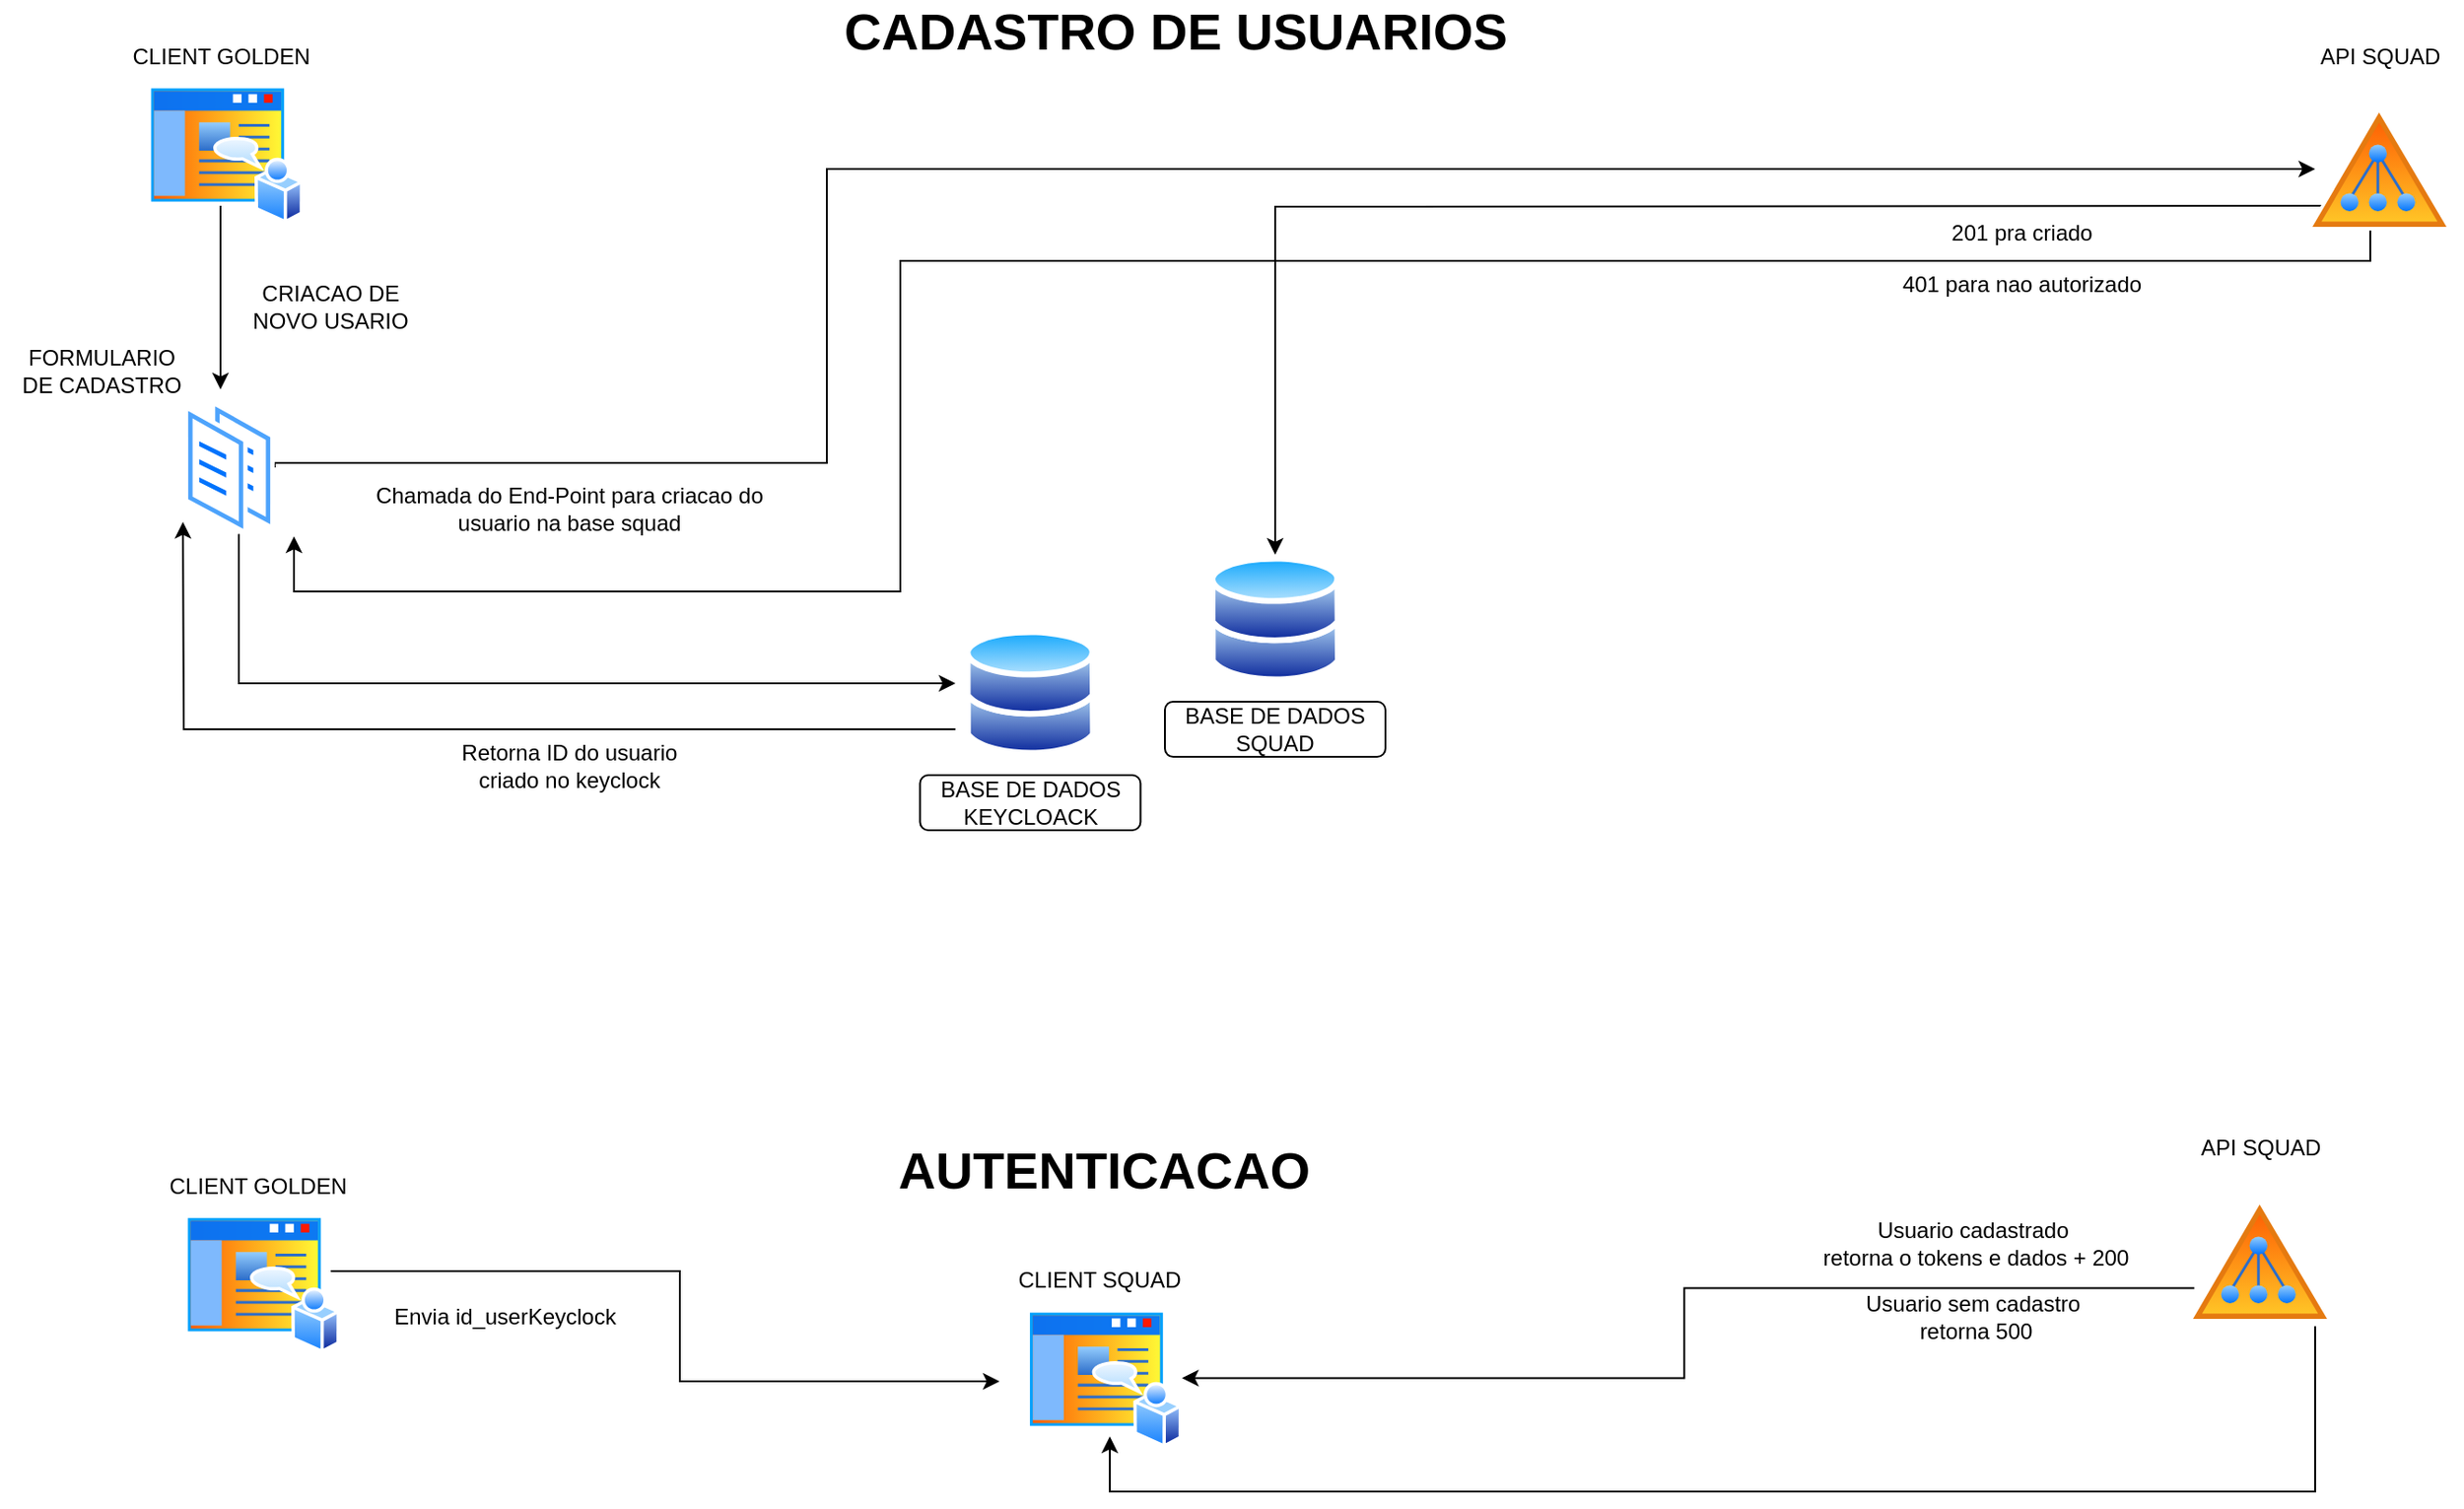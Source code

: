 <mxfile version="21.3.2" type="github">
  <diagram id="C5RBs43oDa-KdzZeNtuy" name="Page-1">
    <mxGraphModel dx="2474" dy="996" grid="1" gridSize="10" guides="1" tooltips="1" connect="1" arrows="1" fold="1" page="1" pageScale="1" pageWidth="827" pageHeight="1169" math="0" shadow="0">
      <root>
        <mxCell id="WIyWlLk6GJQsqaUBKTNV-0" />
        <mxCell id="WIyWlLk6GJQsqaUBKTNV-1" parent="WIyWlLk6GJQsqaUBKTNV-0" />
        <mxCell id="5m6G8Ji4z2jv-XGbMc68-5" style="edgeStyle=orthogonalEdgeStyle;rounded=0;orthogonalLoop=1;jettySize=auto;html=1;entryX=0.5;entryY=0;entryDx=0;entryDy=0;exitX=0.5;exitY=1;exitDx=0;exitDy=0;" edge="1" parent="WIyWlLk6GJQsqaUBKTNV-1" target="5m6G8Ji4z2jv-XGbMc68-39">
          <mxGeometry relative="1" as="geometry">
            <mxPoint x="1040" y="150" as="sourcePoint" />
            <mxPoint x="414" y="330" as="targetPoint" />
          </mxGeometry>
        </mxCell>
        <mxCell id="5m6G8Ji4z2jv-XGbMc68-21" style="edgeStyle=orthogonalEdgeStyle;rounded=0;orthogonalLoop=1;jettySize=auto;html=1;exitX=0.25;exitY=1;exitDx=0;exitDy=0;entryX=1;entryY=1;entryDx=0;entryDy=0;entryPerimeter=0;" edge="1" parent="WIyWlLk6GJQsqaUBKTNV-1" target="5m6G8Ji4z2jv-XGbMc68-8">
          <mxGeometry relative="1" as="geometry">
            <mxPoint x="1010" y="150" as="sourcePoint" />
            <Array as="points">
              <mxPoint x="1010" y="180" />
              <mxPoint x="210" y="180" />
              <mxPoint x="210" y="360" />
              <mxPoint x="-120" y="360" />
            </Array>
          </mxGeometry>
        </mxCell>
        <mxCell id="5m6G8Ji4z2jv-XGbMc68-6" style="edgeStyle=orthogonalEdgeStyle;rounded=0;orthogonalLoop=1;jettySize=auto;html=1;" edge="1" parent="WIyWlLk6GJQsqaUBKTNV-1">
          <mxGeometry relative="1" as="geometry">
            <mxPoint x="-160" y="250" as="targetPoint" />
            <mxPoint x="-160" y="150" as="sourcePoint" />
          </mxGeometry>
        </mxCell>
        <mxCell id="5m6G8Ji4z2jv-XGbMc68-2" value="BASE DE DADOS SQUAD" style="rounded=1;whiteSpace=wrap;html=1;" vertex="1" parent="WIyWlLk6GJQsqaUBKTNV-1">
          <mxGeometry x="354" y="420" width="120" height="30" as="geometry" />
        </mxCell>
        <mxCell id="5m6G8Ji4z2jv-XGbMc68-16" style="edgeStyle=orthogonalEdgeStyle;rounded=0;orthogonalLoop=1;jettySize=auto;html=1;entryX=0;entryY=0.5;entryDx=0;entryDy=0;entryPerimeter=0;" edge="1" parent="WIyWlLk6GJQsqaUBKTNV-1" source="5m6G8Ji4z2jv-XGbMc68-8">
          <mxGeometry relative="1" as="geometry">
            <mxPoint x="-150" y="370" as="sourcePoint" />
            <mxPoint x="240" y="410" as="targetPoint" />
            <Array as="points">
              <mxPoint x="-150" y="410" />
            </Array>
          </mxGeometry>
        </mxCell>
        <mxCell id="5m6G8Ji4z2jv-XGbMc68-19" style="edgeStyle=orthogonalEdgeStyle;rounded=0;orthogonalLoop=1;jettySize=auto;html=1;entryX=0;entryY=0.5;entryDx=0;entryDy=0;exitX=1;exitY=0.5;exitDx=0;exitDy=0;" edge="1" parent="WIyWlLk6GJQsqaUBKTNV-1" source="5m6G8Ji4z2jv-XGbMc68-54">
          <mxGeometry relative="1" as="geometry">
            <mxPoint x="980" y="130" as="targetPoint" />
            <Array as="points">
              <mxPoint x="-130" y="290" />
              <mxPoint x="170" y="290" />
              <mxPoint x="170" y="130" />
            </Array>
          </mxGeometry>
        </mxCell>
        <mxCell id="5m6G8Ji4z2jv-XGbMc68-8" value="&lt;br&gt;&lt;br&gt;" style="shape=image;whiteSpace=wrap;html=1;backgroundOutline=1;darkOpacity=0.05;perimeter=ellipsePerimeter;verticalAlign=top;labelBackgroundColor=default;shadow=0;dashed=0;spacingTop=3;" vertex="1" parent="WIyWlLk6GJQsqaUBKTNV-1">
          <mxGeometry x="-200" y="250" width="80" height="80" as="geometry" />
        </mxCell>
        <mxCell id="5m6G8Ji4z2jv-XGbMc68-12" value="BASE DE DADOS KEYCLOACK" style="rounded=1;whiteSpace=wrap;html=1;" vertex="1" parent="WIyWlLk6GJQsqaUBKTNV-1">
          <mxGeometry x="220.72" y="460" width="120" height="30" as="geometry" />
        </mxCell>
        <mxCell id="5m6G8Ji4z2jv-XGbMc68-14" value="CRIACAO DE NOVO USARIO" style="text;html=1;strokeColor=none;fillColor=none;align=center;verticalAlign=middle;whiteSpace=wrap;rounded=0;" vertex="1" parent="WIyWlLk6GJQsqaUBKTNV-1">
          <mxGeometry x="-150" y="190" width="100" height="30" as="geometry" />
        </mxCell>
        <mxCell id="5m6G8Ji4z2jv-XGbMc68-17" value="" style="endArrow=classic;html=1;rounded=0;exitX=0;exitY=1;exitDx=0;exitDy=-15;exitPerimeter=0;entryX=-0.009;entryY=0.895;entryDx=0;entryDy=0;entryPerimeter=0;" edge="1" parent="WIyWlLk6GJQsqaUBKTNV-1" target="5m6G8Ji4z2jv-XGbMc68-54">
          <mxGeometry width="50" height="50" relative="1" as="geometry">
            <mxPoint x="240" y="435" as="sourcePoint" />
            <mxPoint x="-178" y="332" as="targetPoint" />
            <Array as="points">
              <mxPoint x="-180" y="435" />
            </Array>
          </mxGeometry>
        </mxCell>
        <mxCell id="5m6G8Ji4z2jv-XGbMc68-18" value="Retorna ID do usuario criado no keyclock" style="text;html=1;strokeColor=none;fillColor=none;align=center;verticalAlign=middle;whiteSpace=wrap;rounded=0;" vertex="1" parent="WIyWlLk6GJQsqaUBKTNV-1">
          <mxGeometry x="-30" y="440" width="120" height="30" as="geometry" />
        </mxCell>
        <mxCell id="5m6G8Ji4z2jv-XGbMc68-20" value="Chamada do End-Point para criacao do usuario na base squad" style="text;html=1;strokeColor=none;fillColor=none;align=center;verticalAlign=middle;whiteSpace=wrap;rounded=0;" vertex="1" parent="WIyWlLk6GJQsqaUBKTNV-1">
          <mxGeometry x="-80" y="300" width="220" height="30" as="geometry" />
        </mxCell>
        <mxCell id="5m6G8Ji4z2jv-XGbMc68-23" value="&lt;b&gt;&lt;font style=&quot;font-size: 28px;&quot;&gt;CADASTRO DE USUARIOS&lt;/font&gt;&lt;/b&gt;" style="text;html=1;strokeColor=none;fillColor=none;align=center;verticalAlign=middle;whiteSpace=wrap;rounded=0;" vertex="1" parent="WIyWlLk6GJQsqaUBKTNV-1">
          <mxGeometry x="80" y="40" width="560" height="30" as="geometry" />
        </mxCell>
        <mxCell id="5m6G8Ji4z2jv-XGbMc68-24" value="&lt;b&gt;&lt;font style=&quot;font-size: 28px;&quot;&gt;AUTENTICACAO&lt;/font&gt;&lt;/b&gt;" style="text;html=1;strokeColor=none;fillColor=none;align=center;verticalAlign=middle;whiteSpace=wrap;rounded=0;" vertex="1" parent="WIyWlLk6GJQsqaUBKTNV-1">
          <mxGeometry x="40.78" y="660" width="560" height="30" as="geometry" />
        </mxCell>
        <mxCell id="5m6G8Ji4z2jv-XGbMc68-27" style="edgeStyle=orthogonalEdgeStyle;rounded=0;orthogonalLoop=1;jettySize=auto;html=1;entryX=0;entryY=0.5;entryDx=0;entryDy=0;" edge="1" parent="WIyWlLk6GJQsqaUBKTNV-1">
          <mxGeometry relative="1" as="geometry">
            <mxPoint x="264" y="790" as="targetPoint" />
            <mxPoint x="-100" y="730" as="sourcePoint" />
            <Array as="points">
              <mxPoint x="90" y="730" />
              <mxPoint x="90" y="790" />
              <mxPoint x="260" y="790" />
            </Array>
          </mxGeometry>
        </mxCell>
        <mxCell id="5m6G8Ji4z2jv-XGbMc68-31" style="edgeStyle=orthogonalEdgeStyle;rounded=0;orthogonalLoop=1;jettySize=auto;html=1;entryX=0.5;entryY=1;entryDx=0;entryDy=0;" edge="1" parent="WIyWlLk6GJQsqaUBKTNV-1">
          <mxGeometry relative="1" as="geometry">
            <mxPoint x="980" y="760" as="sourcePoint" />
            <mxPoint x="324" y="820" as="targetPoint" />
            <Array as="points">
              <mxPoint x="980" y="850" />
              <mxPoint x="324" y="850" />
            </Array>
          </mxGeometry>
        </mxCell>
        <mxCell id="5m6G8Ji4z2jv-XGbMc68-33" style="edgeStyle=orthogonalEdgeStyle;rounded=0;orthogonalLoop=1;jettySize=auto;html=1;exitX=0;exitY=0.75;exitDx=0;exitDy=0;" edge="1" parent="WIyWlLk6GJQsqaUBKTNV-1" source="5m6G8Ji4z2jv-XGbMc68-60" target="5m6G8Ji4z2jv-XGbMc68-46">
          <mxGeometry relative="1" as="geometry">
            <mxPoint x="910" y="740" as="sourcePoint" />
            <mxPoint x="384" y="790" as="targetPoint" />
          </mxGeometry>
        </mxCell>
        <mxCell id="5m6G8Ji4z2jv-XGbMc68-30" value="Envia id_userKeyclock" style="text;html=1;strokeColor=none;fillColor=none;align=center;verticalAlign=middle;whiteSpace=wrap;rounded=0;" vertex="1" parent="WIyWlLk6GJQsqaUBKTNV-1">
          <mxGeometry x="-80" y="740" width="150" height="30" as="geometry" />
        </mxCell>
        <mxCell id="5m6G8Ji4z2jv-XGbMc68-34" value="Usuario cadastrado&amp;nbsp;&lt;br&gt;retorna o tokens e dados + 200" style="text;html=1;align=center;verticalAlign=middle;resizable=0;points=[];autosize=1;strokeColor=none;fillColor=none;" vertex="1" parent="WIyWlLk6GJQsqaUBKTNV-1">
          <mxGeometry x="700" y="695" width="190" height="40" as="geometry" />
        </mxCell>
        <mxCell id="5m6G8Ji4z2jv-XGbMc68-37" value="Usuario sem cadastro&amp;nbsp;&lt;br&gt;retorna 500" style="text;html=1;align=center;verticalAlign=middle;resizable=0;points=[];autosize=1;strokeColor=none;fillColor=none;" vertex="1" parent="WIyWlLk6GJQsqaUBKTNV-1">
          <mxGeometry x="725" y="735" width="140" height="40" as="geometry" />
        </mxCell>
        <mxCell id="5m6G8Ji4z2jv-XGbMc68-38" value="" style="image;aspect=fixed;perimeter=ellipsePerimeter;html=1;align=center;shadow=0;dashed=0;spacingTop=3;image=img/lib/active_directory/databases.svg;" vertex="1" parent="WIyWlLk6GJQsqaUBKTNV-1">
          <mxGeometry x="245" y="380" width="71.43" height="70" as="geometry" />
        </mxCell>
        <mxCell id="5m6G8Ji4z2jv-XGbMc68-39" value="" style="image;aspect=fixed;perimeter=ellipsePerimeter;html=1;align=center;shadow=0;dashed=0;spacingTop=3;image=img/lib/active_directory/databases.svg;" vertex="1" parent="WIyWlLk6GJQsqaUBKTNV-1">
          <mxGeometry x="378.28" y="340" width="71.43" height="70" as="geometry" />
        </mxCell>
        <mxCell id="5m6G8Ji4z2jv-XGbMc68-41" value="" style="image;aspect=fixed;perimeter=ellipsePerimeter;html=1;align=center;shadow=0;dashed=0;spacingTop=3;image=img/lib/active_directory/home_page.svg;" vertex="1" parent="WIyWlLk6GJQsqaUBKTNV-1">
          <mxGeometry x="-200" y="83.5" width="85" height="76.5" as="geometry" />
        </mxCell>
        <mxCell id="5m6G8Ji4z2jv-XGbMc68-43" value="CLIENT GOLDEN" style="text;html=1;align=center;verticalAlign=middle;resizable=0;points=[];autosize=1;strokeColor=none;fillColor=none;" vertex="1" parent="WIyWlLk6GJQsqaUBKTNV-1">
          <mxGeometry x="-220" y="53.5" width="120" height="30" as="geometry" />
        </mxCell>
        <mxCell id="5m6G8Ji4z2jv-XGbMc68-44" value="" style="image;aspect=fixed;perimeter=ellipsePerimeter;html=1;align=center;shadow=0;dashed=0;spacingTop=3;image=img/lib/active_directory/home_page.svg;" vertex="1" parent="WIyWlLk6GJQsqaUBKTNV-1">
          <mxGeometry x="-180" y="698.5" width="85" height="76.5" as="geometry" />
        </mxCell>
        <mxCell id="5m6G8Ji4z2jv-XGbMc68-45" value="CLIENT GOLDEN" style="text;html=1;align=center;verticalAlign=middle;resizable=0;points=[];autosize=1;strokeColor=none;fillColor=none;" vertex="1" parent="WIyWlLk6GJQsqaUBKTNV-1">
          <mxGeometry x="-200" y="668.5" width="120" height="30" as="geometry" />
        </mxCell>
        <mxCell id="5m6G8Ji4z2jv-XGbMc68-46" value="" style="image;aspect=fixed;perimeter=ellipsePerimeter;html=1;align=center;shadow=0;dashed=0;spacingTop=3;image=img/lib/active_directory/home_page.svg;" vertex="1" parent="WIyWlLk6GJQsqaUBKTNV-1">
          <mxGeometry x="278.28" y="750" width="85" height="76.5" as="geometry" />
        </mxCell>
        <mxCell id="5m6G8Ji4z2jv-XGbMc68-47" value="CLIENT SQUAD" style="text;html=1;align=center;verticalAlign=middle;resizable=0;points=[];autosize=1;strokeColor=none;fillColor=none;" vertex="1" parent="WIyWlLk6GJQsqaUBKTNV-1">
          <mxGeometry x="263.28" y="720" width="110" height="30" as="geometry" />
        </mxCell>
        <mxCell id="5m6G8Ji4z2jv-XGbMc68-50" value="201 pra criado" style="text;html=1;align=center;verticalAlign=middle;resizable=0;points=[];autosize=1;strokeColor=none;fillColor=none;" vertex="1" parent="WIyWlLk6GJQsqaUBKTNV-1">
          <mxGeometry x="770" y="150" width="100" height="30" as="geometry" />
        </mxCell>
        <mxCell id="5m6G8Ji4z2jv-XGbMc68-51" value="401 para nao autorizado" style="text;html=1;align=center;verticalAlign=middle;resizable=0;points=[];autosize=1;strokeColor=none;fillColor=none;" vertex="1" parent="WIyWlLk6GJQsqaUBKTNV-1">
          <mxGeometry x="745" y="178" width="150" height="30" as="geometry" />
        </mxCell>
        <mxCell id="5m6G8Ji4z2jv-XGbMc68-54" value="" style="image;aspect=fixed;perimeter=ellipsePerimeter;html=1;align=center;shadow=0;dashed=0;spacingTop=3;image=img/lib/active_directory/documents.svg;" vertex="1" parent="WIyWlLk6GJQsqaUBKTNV-1">
          <mxGeometry x="-180" y="255" width="49.5" height="75" as="geometry" />
        </mxCell>
        <mxCell id="5m6G8Ji4z2jv-XGbMc68-58" value="FORMULARIO&lt;br&gt;DE CADASTRO" style="text;html=1;align=center;verticalAlign=middle;resizable=0;points=[];autosize=1;strokeColor=none;fillColor=none;" vertex="1" parent="WIyWlLk6GJQsqaUBKTNV-1">
          <mxGeometry x="-280" y="220" width="110" height="40" as="geometry" />
        </mxCell>
        <mxCell id="5m6G8Ji4z2jv-XGbMc68-60" value="" style="image;aspect=fixed;perimeter=ellipsePerimeter;html=1;align=center;shadow=0;dashed=0;spacingTop=3;image=img/lib/active_directory/active_directory.svg;" vertex="1" parent="WIyWlLk6GJQsqaUBKTNV-1">
          <mxGeometry x="910" y="690" width="80" height="68" as="geometry" />
        </mxCell>
        <mxCell id="5m6G8Ji4z2jv-XGbMc68-62" value="API SQUAD" style="text;html=1;align=center;verticalAlign=middle;resizable=0;points=[];autosize=1;strokeColor=none;fillColor=none;" vertex="1" parent="WIyWlLk6GJQsqaUBKTNV-1">
          <mxGeometry x="905" y="648" width="90" height="30" as="geometry" />
        </mxCell>
        <mxCell id="5m6G8Ji4z2jv-XGbMc68-63" value="" style="image;aspect=fixed;perimeter=ellipsePerimeter;html=1;align=center;shadow=0;dashed=0;spacingTop=3;image=img/lib/active_directory/active_directory.svg;" vertex="1" parent="WIyWlLk6GJQsqaUBKTNV-1">
          <mxGeometry x="975" y="95.5" width="80" height="68" as="geometry" />
        </mxCell>
        <mxCell id="5m6G8Ji4z2jv-XGbMc68-64" value="API SQUAD" style="text;html=1;align=center;verticalAlign=middle;resizable=0;points=[];autosize=1;strokeColor=none;fillColor=none;" vertex="1" parent="WIyWlLk6GJQsqaUBKTNV-1">
          <mxGeometry x="970" y="53.5" width="90" height="30" as="geometry" />
        </mxCell>
      </root>
    </mxGraphModel>
  </diagram>
</mxfile>
